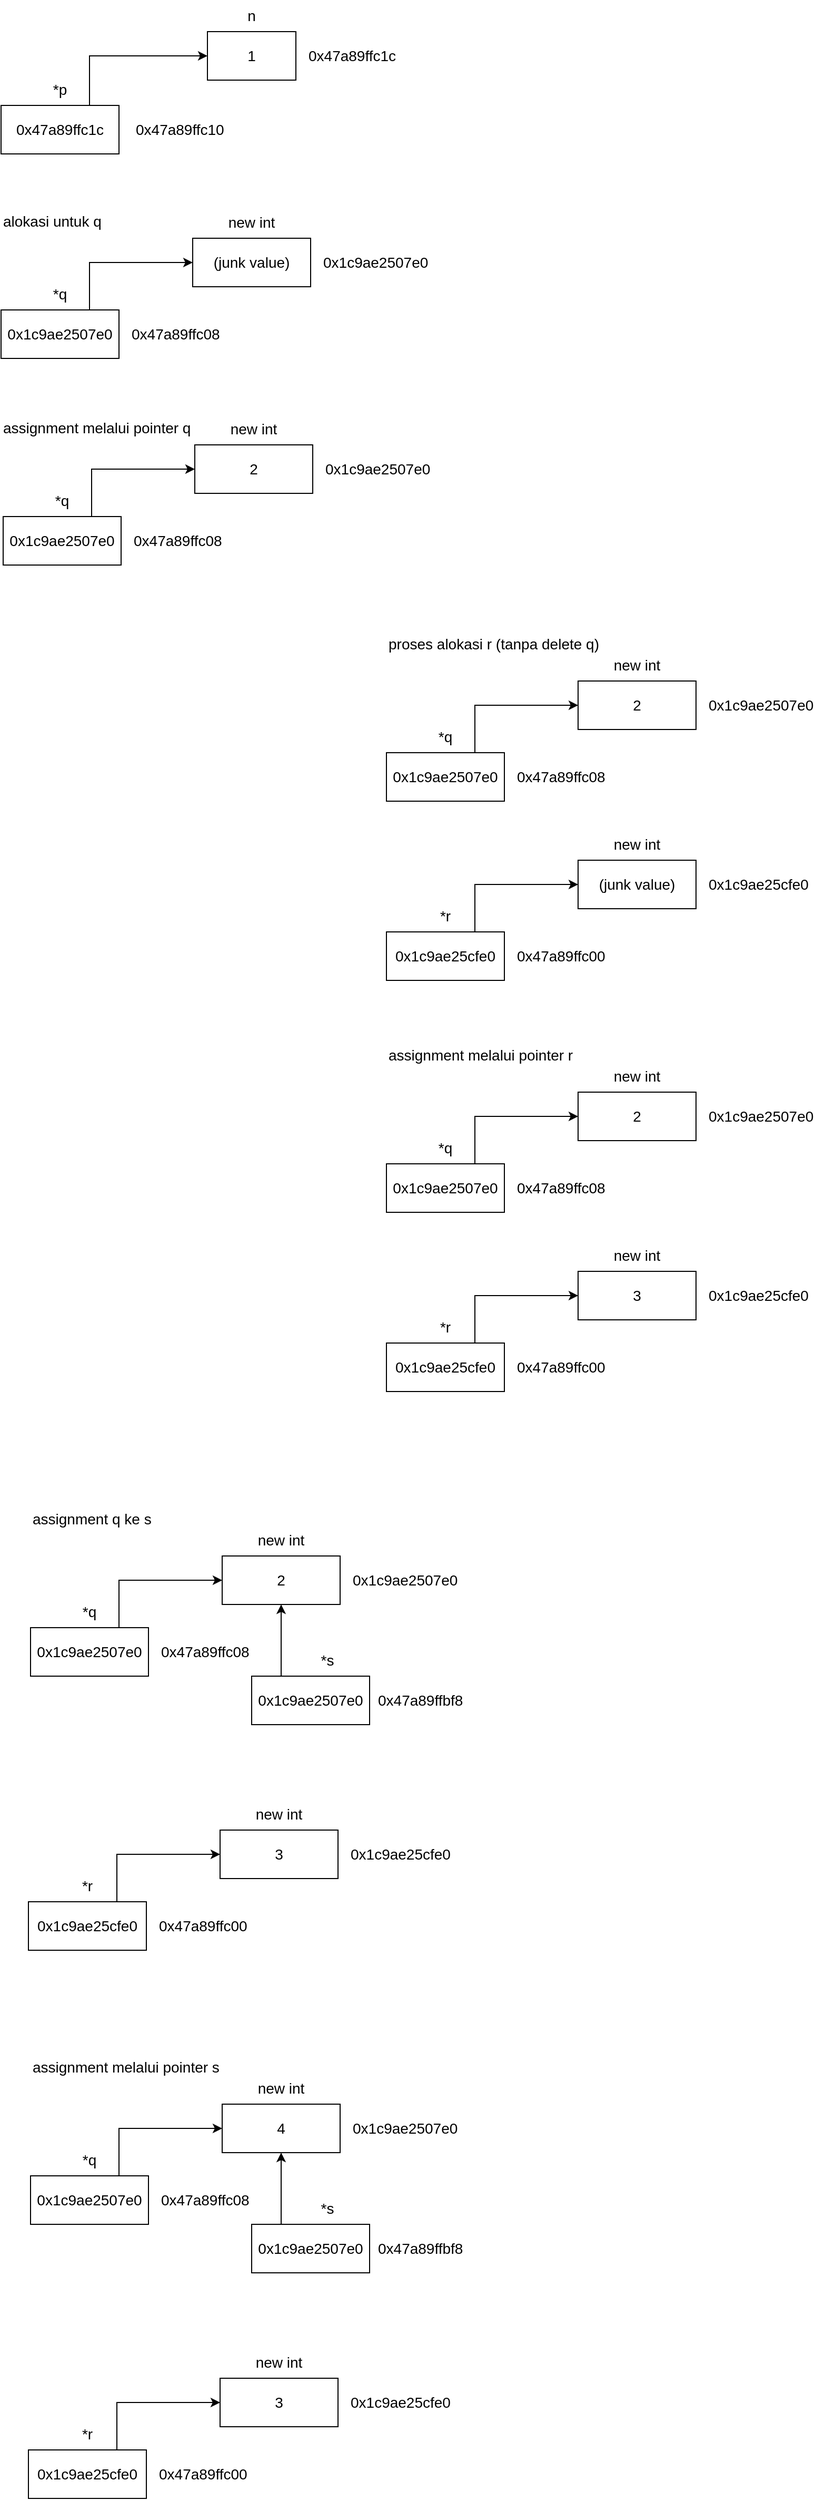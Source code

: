 <mxfile version="24.8.4">
  <diagram name="Page-1" id="pPgLAivcWgVFTInAGKsS">
    <mxGraphModel dx="1518" dy="642" grid="1" gridSize="10" guides="1" tooltips="1" connect="1" arrows="1" fold="1" page="1" pageScale="1" pageWidth="850" pageHeight="1100" math="0" shadow="0">
      <root>
        <mxCell id="0" />
        <mxCell id="1" parent="0" />
        <mxCell id="WkjdpK5C_LHkue519j8W-1" value="" style="rounded=0;whiteSpace=wrap;html=1;fontSize=14;" vertex="1" parent="1">
          <mxGeometry x="210" y="44" width="84" height="46" as="geometry" />
        </mxCell>
        <mxCell id="WkjdpK5C_LHkue519j8W-2" value="&lt;span style=&quot;font-size: 14px;&quot;&gt;n&lt;/span&gt;" style="text;html=1;align=center;verticalAlign=middle;whiteSpace=wrap;rounded=0;" vertex="1" parent="1">
          <mxGeometry x="222" y="14" width="60" height="30" as="geometry" />
        </mxCell>
        <mxCell id="WkjdpK5C_LHkue519j8W-3" value="&lt;span style=&quot;font-size: 14px;&quot;&gt;1&lt;/span&gt;" style="text;html=1;align=center;verticalAlign=middle;whiteSpace=wrap;rounded=0;" vertex="1" parent="1">
          <mxGeometry x="222" y="52" width="60" height="30" as="geometry" />
        </mxCell>
        <mxCell id="WkjdpK5C_LHkue519j8W-4" value="&lt;span style=&quot;font-size: 14px;&quot;&gt;0x47a89ffc1c&lt;/span&gt;" style="text;html=1;align=left;verticalAlign=middle;whiteSpace=wrap;rounded=0;" vertex="1" parent="1">
          <mxGeometry x="304" y="52" width="88" height="30" as="geometry" />
        </mxCell>
        <mxCell id="WkjdpK5C_LHkue519j8W-5" style="edgeStyle=orthogonalEdgeStyle;rounded=0;orthogonalLoop=1;jettySize=auto;html=1;exitX=1;exitY=0;exitDx=0;exitDy=0;entryX=0;entryY=0.5;entryDx=0;entryDy=0;" edge="1" parent="1" source="WkjdpK5C_LHkue519j8W-6" target="WkjdpK5C_LHkue519j8W-1">
          <mxGeometry relative="1" as="geometry">
            <Array as="points">
              <mxPoint x="98" y="114" />
              <mxPoint x="98" y="67" />
            </Array>
          </mxGeometry>
        </mxCell>
        <mxCell id="WkjdpK5C_LHkue519j8W-6" value="" style="rounded=0;whiteSpace=wrap;html=1;fontSize=14;" vertex="1" parent="1">
          <mxGeometry x="14" y="114" width="112" height="46" as="geometry" />
        </mxCell>
        <mxCell id="WkjdpK5C_LHkue519j8W-7" value="&lt;span style=&quot;font-size: 14px;&quot;&gt;*p&lt;/span&gt;" style="text;html=1;align=center;verticalAlign=middle;whiteSpace=wrap;rounded=0;" vertex="1" parent="1">
          <mxGeometry x="40" y="84" width="60" height="30" as="geometry" />
        </mxCell>
        <mxCell id="WkjdpK5C_LHkue519j8W-8" value="&lt;div style=&quot;text-align: left;&quot;&gt;&lt;span style=&quot;font-size: 14px;&quot;&gt;0x47a89ffc1c&lt;/span&gt;&lt;/div&gt;" style="text;html=1;align=center;verticalAlign=middle;whiteSpace=wrap;rounded=0;" vertex="1" parent="1">
          <mxGeometry x="20" y="122" width="100" height="30" as="geometry" />
        </mxCell>
        <mxCell id="WkjdpK5C_LHkue519j8W-9" value="&lt;span style=&quot;font-size: 14px;&quot;&gt;0x47a89ffc10&lt;/span&gt;" style="text;html=1;align=left;verticalAlign=middle;whiteSpace=wrap;rounded=0;" vertex="1" parent="1">
          <mxGeometry x="140" y="122" width="98" height="30" as="geometry" />
        </mxCell>
        <mxCell id="WkjdpK5C_LHkue519j8W-10" value="&lt;span style=&quot;font-size: 14px;&quot;&gt;alokasi untuk q&lt;/span&gt;" style="text;html=1;align=left;verticalAlign=middle;resizable=0;points=[];autosize=1;strokeColor=none;fillColor=none;" vertex="1" parent="1">
          <mxGeometry x="14" y="210" width="126" height="28" as="geometry" />
        </mxCell>
        <mxCell id="WkjdpK5C_LHkue519j8W-11" value="" style="rounded=0;whiteSpace=wrap;html=1;fontSize=14;" vertex="1" parent="1">
          <mxGeometry x="196" y="240" width="112" height="46" as="geometry" />
        </mxCell>
        <mxCell id="WkjdpK5C_LHkue519j8W-12" value="&lt;div style=&quot;text-align: left;&quot;&gt;&lt;span style=&quot;background-color: initial; font-size: 14px;&quot;&gt;(junk value)&lt;/span&gt;&lt;/div&gt;" style="text;html=1;align=center;verticalAlign=middle;whiteSpace=wrap;rounded=0;" vertex="1" parent="1">
          <mxGeometry x="202" y="248" width="100" height="30" as="geometry" />
        </mxCell>
        <mxCell id="WkjdpK5C_LHkue519j8W-13" value="&lt;span style=&quot;font-size: 14px;&quot;&gt;new int&lt;/span&gt;" style="text;html=1;align=center;verticalAlign=middle;whiteSpace=wrap;rounded=0;" vertex="1" parent="1">
          <mxGeometry x="222" y="210" width="60" height="30" as="geometry" />
        </mxCell>
        <mxCell id="WkjdpK5C_LHkue519j8W-14" value="&lt;span style=&quot;font-size: 14px;&quot;&gt;0x1c9ae2507e0&lt;/span&gt;" style="text;html=1;align=left;verticalAlign=middle;whiteSpace=wrap;rounded=0;" vertex="1" parent="1">
          <mxGeometry x="318" y="248" width="88" height="30" as="geometry" />
        </mxCell>
        <mxCell id="WkjdpK5C_LHkue519j8W-15" style="edgeStyle=orthogonalEdgeStyle;rounded=0;orthogonalLoop=1;jettySize=auto;html=1;exitX=1;exitY=0;exitDx=0;exitDy=0;entryX=0;entryY=0.5;entryDx=0;entryDy=0;" edge="1" parent="1" source="WkjdpK5C_LHkue519j8W-16" target="WkjdpK5C_LHkue519j8W-11">
          <mxGeometry relative="1" as="geometry">
            <Array as="points">
              <mxPoint x="98" y="308" />
              <mxPoint x="98" y="263" />
            </Array>
          </mxGeometry>
        </mxCell>
        <mxCell id="WkjdpK5C_LHkue519j8W-16" value="" style="rounded=0;whiteSpace=wrap;html=1;fontSize=14;" vertex="1" parent="1">
          <mxGeometry x="14" y="308" width="112" height="46" as="geometry" />
        </mxCell>
        <mxCell id="WkjdpK5C_LHkue519j8W-17" value="&lt;div style=&quot;text-align: left;&quot;&gt;&lt;span style=&quot;font-size: 14px;&quot;&gt;0x1c9ae2507e0&lt;/span&gt;&lt;/div&gt;" style="text;html=1;align=center;verticalAlign=middle;whiteSpace=wrap;rounded=0;" vertex="1" parent="1">
          <mxGeometry x="20" y="316" width="100" height="30" as="geometry" />
        </mxCell>
        <mxCell id="WkjdpK5C_LHkue519j8W-18" value="&lt;span style=&quot;font-size: 14px;&quot;&gt;*q&lt;/span&gt;" style="text;html=1;align=center;verticalAlign=middle;whiteSpace=wrap;rounded=0;" vertex="1" parent="1">
          <mxGeometry x="40" y="278" width="60" height="30" as="geometry" />
        </mxCell>
        <mxCell id="WkjdpK5C_LHkue519j8W-19" value="&lt;span style=&quot;font-size: 14px;&quot;&gt;0x47a89ffc08&lt;/span&gt;" style="text;html=1;align=left;verticalAlign=middle;whiteSpace=wrap;rounded=0;" vertex="1" parent="1">
          <mxGeometry x="136" y="316" width="88" height="30" as="geometry" />
        </mxCell>
        <mxCell id="WkjdpK5C_LHkue519j8W-20" value="&lt;span style=&quot;font-size: 14px;&quot;&gt;assignment melalui pointer q&lt;/span&gt;" style="text;html=1;align=left;verticalAlign=middle;resizable=0;points=[];autosize=1;strokeColor=none;fillColor=none;" vertex="1" parent="1">
          <mxGeometry x="14" y="406" width="210" height="28" as="geometry" />
        </mxCell>
        <mxCell id="WkjdpK5C_LHkue519j8W-21" value="" style="rounded=0;whiteSpace=wrap;html=1;fontSize=14;" vertex="1" parent="1">
          <mxGeometry x="198" y="436" width="112" height="46" as="geometry" />
        </mxCell>
        <mxCell id="WkjdpK5C_LHkue519j8W-22" value="&lt;div style=&quot;text-align: left;&quot;&gt;&lt;span style=&quot;background-color: initial; font-size: 14px;&quot;&gt;2&lt;/span&gt;&lt;/div&gt;" style="text;html=1;align=center;verticalAlign=middle;whiteSpace=wrap;rounded=0;" vertex="1" parent="1">
          <mxGeometry x="204" y="444" width="100" height="30" as="geometry" />
        </mxCell>
        <mxCell id="WkjdpK5C_LHkue519j8W-23" value="&lt;span style=&quot;font-size: 14px;&quot;&gt;new int&lt;/span&gt;" style="text;html=1;align=center;verticalAlign=middle;whiteSpace=wrap;rounded=0;" vertex="1" parent="1">
          <mxGeometry x="224" y="406" width="60" height="30" as="geometry" />
        </mxCell>
        <mxCell id="WkjdpK5C_LHkue519j8W-24" value="&lt;span style=&quot;font-size: 14px;&quot;&gt;0x1c9ae2507e0&lt;/span&gt;" style="text;html=1;align=left;verticalAlign=middle;whiteSpace=wrap;rounded=0;" vertex="1" parent="1">
          <mxGeometry x="320" y="444" width="88" height="30" as="geometry" />
        </mxCell>
        <mxCell id="WkjdpK5C_LHkue519j8W-25" style="edgeStyle=orthogonalEdgeStyle;rounded=0;orthogonalLoop=1;jettySize=auto;html=1;exitX=1;exitY=0;exitDx=0;exitDy=0;entryX=0;entryY=0.5;entryDx=0;entryDy=0;" edge="1" parent="1" source="WkjdpK5C_LHkue519j8W-26" target="WkjdpK5C_LHkue519j8W-21">
          <mxGeometry relative="1" as="geometry">
            <Array as="points">
              <mxPoint x="100" y="504" />
              <mxPoint x="100" y="459" />
            </Array>
          </mxGeometry>
        </mxCell>
        <mxCell id="WkjdpK5C_LHkue519j8W-26" value="" style="rounded=0;whiteSpace=wrap;html=1;fontSize=14;" vertex="1" parent="1">
          <mxGeometry x="16" y="504" width="112" height="46" as="geometry" />
        </mxCell>
        <mxCell id="WkjdpK5C_LHkue519j8W-27" value="&lt;div style=&quot;text-align: left;&quot;&gt;&lt;span style=&quot;font-size: 14px;&quot;&gt;0x1c9ae2507e0&lt;/span&gt;&lt;/div&gt;" style="text;html=1;align=center;verticalAlign=middle;whiteSpace=wrap;rounded=0;" vertex="1" parent="1">
          <mxGeometry x="22" y="512" width="100" height="30" as="geometry" />
        </mxCell>
        <mxCell id="WkjdpK5C_LHkue519j8W-28" value="&lt;span style=&quot;font-size: 14px;&quot;&gt;*q&lt;/span&gt;" style="text;html=1;align=center;verticalAlign=middle;whiteSpace=wrap;rounded=0;" vertex="1" parent="1">
          <mxGeometry x="42" y="474" width="60" height="30" as="geometry" />
        </mxCell>
        <mxCell id="WkjdpK5C_LHkue519j8W-29" value="&lt;span style=&quot;font-size: 14px;&quot;&gt;0x47a89ffc08&lt;/span&gt;" style="text;html=1;align=left;verticalAlign=middle;whiteSpace=wrap;rounded=0;" vertex="1" parent="1">
          <mxGeometry x="138" y="512" width="88" height="30" as="geometry" />
        </mxCell>
        <mxCell id="WkjdpK5C_LHkue519j8W-30" value="&lt;span style=&quot;font-size: 14px;&quot;&gt;proses alokasi r (tanpa delete q)&lt;/span&gt;" style="text;html=1;align=left;verticalAlign=middle;resizable=0;points=[];autosize=1;strokeColor=none;fillColor=none;" vertex="1" parent="1">
          <mxGeometry x="380" y="610" width="220" height="30" as="geometry" />
        </mxCell>
        <mxCell id="WkjdpK5C_LHkue519j8W-31" value="" style="rounded=0;whiteSpace=wrap;html=1;fontSize=14;" vertex="1" parent="1">
          <mxGeometry x="562" y="660" width="112" height="46" as="geometry" />
        </mxCell>
        <mxCell id="WkjdpK5C_LHkue519j8W-32" value="&lt;div style=&quot;text-align: left;&quot;&gt;&lt;span style=&quot;font-size: 14px;&quot;&gt;2&lt;/span&gt;&lt;/div&gt;" style="text;html=1;align=center;verticalAlign=middle;whiteSpace=wrap;rounded=0;" vertex="1" parent="1">
          <mxGeometry x="568" y="668" width="100" height="30" as="geometry" />
        </mxCell>
        <mxCell id="WkjdpK5C_LHkue519j8W-33" value="&lt;span style=&quot;font-size: 14px;&quot;&gt;new int&lt;/span&gt;" style="text;html=1;align=center;verticalAlign=middle;whiteSpace=wrap;rounded=0;" vertex="1" parent="1">
          <mxGeometry x="588" y="630" width="60" height="30" as="geometry" />
        </mxCell>
        <mxCell id="WkjdpK5C_LHkue519j8W-34" value="&lt;span style=&quot;font-size: 14px;&quot;&gt;0x1c9ae2507e0&lt;/span&gt;" style="text;html=1;align=left;verticalAlign=middle;whiteSpace=wrap;rounded=0;" vertex="1" parent="1">
          <mxGeometry x="684" y="668" width="88" height="30" as="geometry" />
        </mxCell>
        <mxCell id="WkjdpK5C_LHkue519j8W-35" style="edgeStyle=orthogonalEdgeStyle;rounded=0;orthogonalLoop=1;jettySize=auto;html=1;exitX=1;exitY=0;exitDx=0;exitDy=0;entryX=0;entryY=0.5;entryDx=0;entryDy=0;" edge="1" parent="1" source="WkjdpK5C_LHkue519j8W-36" target="WkjdpK5C_LHkue519j8W-31">
          <mxGeometry relative="1" as="geometry">
            <Array as="points">
              <mxPoint x="464" y="728" />
              <mxPoint x="464" y="683" />
            </Array>
          </mxGeometry>
        </mxCell>
        <mxCell id="WkjdpK5C_LHkue519j8W-36" value="" style="rounded=0;whiteSpace=wrap;html=1;fontSize=14;" vertex="1" parent="1">
          <mxGeometry x="380" y="728" width="112" height="46" as="geometry" />
        </mxCell>
        <mxCell id="WkjdpK5C_LHkue519j8W-37" value="&lt;div style=&quot;text-align: left;&quot;&gt;&lt;span style=&quot;font-size: 14px;&quot;&gt;0x1c9ae2507e0&lt;/span&gt;&lt;/div&gt;" style="text;html=1;align=center;verticalAlign=middle;whiteSpace=wrap;rounded=0;" vertex="1" parent="1">
          <mxGeometry x="386" y="736" width="100" height="30" as="geometry" />
        </mxCell>
        <mxCell id="WkjdpK5C_LHkue519j8W-38" value="&lt;span style=&quot;font-size: 14px;&quot;&gt;*q&lt;/span&gt;" style="text;html=1;align=center;verticalAlign=middle;whiteSpace=wrap;rounded=0;" vertex="1" parent="1">
          <mxGeometry x="406" y="698" width="60" height="30" as="geometry" />
        </mxCell>
        <mxCell id="WkjdpK5C_LHkue519j8W-39" value="&lt;span style=&quot;font-size: 14px;&quot;&gt;0x47a89ffc08&lt;/span&gt;" style="text;html=1;align=left;verticalAlign=middle;whiteSpace=wrap;rounded=0;" vertex="1" parent="1">
          <mxGeometry x="502" y="736" width="88" height="30" as="geometry" />
        </mxCell>
        <mxCell id="WkjdpK5C_LHkue519j8W-42" value="" style="rounded=0;whiteSpace=wrap;html=1;fontSize=14;" vertex="1" parent="1">
          <mxGeometry x="562" y="830" width="112" height="46" as="geometry" />
        </mxCell>
        <mxCell id="WkjdpK5C_LHkue519j8W-43" value="&lt;div style=&quot;text-align: left;&quot;&gt;&lt;span style=&quot;font-size: 14px;&quot;&gt;(junk value)&lt;/span&gt;&lt;/div&gt;" style="text;html=1;align=center;verticalAlign=middle;whiteSpace=wrap;rounded=0;" vertex="1" parent="1">
          <mxGeometry x="568" y="838" width="100" height="30" as="geometry" />
        </mxCell>
        <mxCell id="WkjdpK5C_LHkue519j8W-44" value="&lt;span style=&quot;font-size: 14px;&quot;&gt;new int&lt;/span&gt;" style="text;html=1;align=center;verticalAlign=middle;whiteSpace=wrap;rounded=0;" vertex="1" parent="1">
          <mxGeometry x="588" y="800" width="60" height="30" as="geometry" />
        </mxCell>
        <mxCell id="WkjdpK5C_LHkue519j8W-45" value="&lt;span style=&quot;font-size: 14px;&quot;&gt;0x1c9ae25cfe0&lt;/span&gt;" style="text;html=1;align=left;verticalAlign=middle;whiteSpace=wrap;rounded=0;" vertex="1" parent="1">
          <mxGeometry x="684" y="838" width="88" height="30" as="geometry" />
        </mxCell>
        <mxCell id="WkjdpK5C_LHkue519j8W-46" style="edgeStyle=orthogonalEdgeStyle;rounded=0;orthogonalLoop=1;jettySize=auto;html=1;exitX=1;exitY=0;exitDx=0;exitDy=0;entryX=0;entryY=0.5;entryDx=0;entryDy=0;" edge="1" parent="1" source="WkjdpK5C_LHkue519j8W-47" target="WkjdpK5C_LHkue519j8W-42">
          <mxGeometry relative="1" as="geometry">
            <Array as="points">
              <mxPoint x="464" y="898" />
              <mxPoint x="464" y="853" />
            </Array>
          </mxGeometry>
        </mxCell>
        <mxCell id="WkjdpK5C_LHkue519j8W-47" value="" style="rounded=0;whiteSpace=wrap;html=1;fontSize=14;" vertex="1" parent="1">
          <mxGeometry x="380" y="898" width="112" height="46" as="geometry" />
        </mxCell>
        <mxCell id="WkjdpK5C_LHkue519j8W-48" value="&lt;div style=&quot;text-align: left;&quot;&gt;&lt;span style=&quot;font-size: 14px;&quot;&gt;0x1c9ae25cfe0&lt;/span&gt;&lt;/div&gt;" style="text;html=1;align=center;verticalAlign=middle;whiteSpace=wrap;rounded=0;" vertex="1" parent="1">
          <mxGeometry x="386" y="906" width="100" height="30" as="geometry" />
        </mxCell>
        <mxCell id="WkjdpK5C_LHkue519j8W-49" value="&lt;span style=&quot;font-size: 14px;&quot;&gt;*r&lt;/span&gt;" style="text;html=1;align=center;verticalAlign=middle;whiteSpace=wrap;rounded=0;" vertex="1" parent="1">
          <mxGeometry x="406" y="868" width="60" height="30" as="geometry" />
        </mxCell>
        <mxCell id="WkjdpK5C_LHkue519j8W-50" value="&lt;span style=&quot;font-size: 14px;&quot;&gt;0x47a89ffc00&lt;/span&gt;" style="text;html=1;align=left;verticalAlign=middle;whiteSpace=wrap;rounded=0;" vertex="1" parent="1">
          <mxGeometry x="502" y="906" width="88" height="30" as="geometry" />
        </mxCell>
        <mxCell id="WkjdpK5C_LHkue519j8W-70" value="&lt;span style=&quot;font-size: 14px;&quot;&gt;assignment melalui pointer r&lt;/span&gt;" style="text;html=1;align=left;verticalAlign=middle;resizable=0;points=[];autosize=1;strokeColor=none;fillColor=none;" vertex="1" parent="1">
          <mxGeometry x="380" y="1000" width="200" height="30" as="geometry" />
        </mxCell>
        <mxCell id="WkjdpK5C_LHkue519j8W-71" value="" style="rounded=0;whiteSpace=wrap;html=1;fontSize=14;" vertex="1" parent="1">
          <mxGeometry x="562" y="1050" width="112" height="46" as="geometry" />
        </mxCell>
        <mxCell id="WkjdpK5C_LHkue519j8W-72" value="&lt;div style=&quot;text-align: left;&quot;&gt;&lt;span style=&quot;font-size: 14px;&quot;&gt;2&lt;/span&gt;&lt;/div&gt;" style="text;html=1;align=center;verticalAlign=middle;whiteSpace=wrap;rounded=0;" vertex="1" parent="1">
          <mxGeometry x="568" y="1058" width="100" height="30" as="geometry" />
        </mxCell>
        <mxCell id="WkjdpK5C_LHkue519j8W-73" value="&lt;span style=&quot;font-size: 14px;&quot;&gt;new int&lt;/span&gt;" style="text;html=1;align=center;verticalAlign=middle;whiteSpace=wrap;rounded=0;" vertex="1" parent="1">
          <mxGeometry x="588" y="1020" width="60" height="30" as="geometry" />
        </mxCell>
        <mxCell id="WkjdpK5C_LHkue519j8W-74" value="&lt;span style=&quot;font-size: 14px;&quot;&gt;0x1c9ae2507e0&lt;/span&gt;" style="text;html=1;align=left;verticalAlign=middle;whiteSpace=wrap;rounded=0;" vertex="1" parent="1">
          <mxGeometry x="684" y="1058" width="88" height="30" as="geometry" />
        </mxCell>
        <mxCell id="WkjdpK5C_LHkue519j8W-75" style="edgeStyle=orthogonalEdgeStyle;rounded=0;orthogonalLoop=1;jettySize=auto;html=1;exitX=1;exitY=0;exitDx=0;exitDy=0;entryX=0;entryY=0.5;entryDx=0;entryDy=0;" edge="1" parent="1" source="WkjdpK5C_LHkue519j8W-76" target="WkjdpK5C_LHkue519j8W-71">
          <mxGeometry relative="1" as="geometry">
            <Array as="points">
              <mxPoint x="464" y="1118" />
              <mxPoint x="464" y="1073" />
            </Array>
          </mxGeometry>
        </mxCell>
        <mxCell id="WkjdpK5C_LHkue519j8W-76" value="" style="rounded=0;whiteSpace=wrap;html=1;fontSize=14;" vertex="1" parent="1">
          <mxGeometry x="380" y="1118" width="112" height="46" as="geometry" />
        </mxCell>
        <mxCell id="WkjdpK5C_LHkue519j8W-77" value="&lt;div style=&quot;text-align: left;&quot;&gt;&lt;span style=&quot;font-size: 14px;&quot;&gt;0x1c9ae2507e0&lt;/span&gt;&lt;/div&gt;" style="text;html=1;align=center;verticalAlign=middle;whiteSpace=wrap;rounded=0;" vertex="1" parent="1">
          <mxGeometry x="386" y="1126" width="100" height="30" as="geometry" />
        </mxCell>
        <mxCell id="WkjdpK5C_LHkue519j8W-78" value="&lt;span style=&quot;font-size: 14px;&quot;&gt;*q&lt;/span&gt;" style="text;html=1;align=center;verticalAlign=middle;whiteSpace=wrap;rounded=0;" vertex="1" parent="1">
          <mxGeometry x="406" y="1088" width="60" height="30" as="geometry" />
        </mxCell>
        <mxCell id="WkjdpK5C_LHkue519j8W-79" value="&lt;span style=&quot;font-size: 14px;&quot;&gt;0x47a89ffc08&lt;/span&gt;" style="text;html=1;align=left;verticalAlign=middle;whiteSpace=wrap;rounded=0;" vertex="1" parent="1">
          <mxGeometry x="502" y="1126" width="88" height="30" as="geometry" />
        </mxCell>
        <mxCell id="WkjdpK5C_LHkue519j8W-80" value="" style="rounded=0;whiteSpace=wrap;html=1;fontSize=14;" vertex="1" parent="1">
          <mxGeometry x="562" y="1220" width="112" height="46" as="geometry" />
        </mxCell>
        <mxCell id="WkjdpK5C_LHkue519j8W-81" value="&lt;div style=&quot;text-align: left;&quot;&gt;&lt;span style=&quot;font-size: 14px;&quot;&gt;3&lt;/span&gt;&lt;/div&gt;" style="text;html=1;align=center;verticalAlign=middle;whiteSpace=wrap;rounded=0;" vertex="1" parent="1">
          <mxGeometry x="568" y="1228" width="100" height="30" as="geometry" />
        </mxCell>
        <mxCell id="WkjdpK5C_LHkue519j8W-82" value="&lt;span style=&quot;font-size: 14px;&quot;&gt;new int&lt;/span&gt;" style="text;html=1;align=center;verticalAlign=middle;whiteSpace=wrap;rounded=0;" vertex="1" parent="1">
          <mxGeometry x="588" y="1190" width="60" height="30" as="geometry" />
        </mxCell>
        <mxCell id="WkjdpK5C_LHkue519j8W-83" value="&lt;span style=&quot;font-size: 14px;&quot;&gt;0x1c9ae25cfe0&lt;/span&gt;" style="text;html=1;align=left;verticalAlign=middle;whiteSpace=wrap;rounded=0;" vertex="1" parent="1">
          <mxGeometry x="684" y="1228" width="88" height="30" as="geometry" />
        </mxCell>
        <mxCell id="WkjdpK5C_LHkue519j8W-84" style="edgeStyle=orthogonalEdgeStyle;rounded=0;orthogonalLoop=1;jettySize=auto;html=1;exitX=1;exitY=0;exitDx=0;exitDy=0;entryX=0;entryY=0.5;entryDx=0;entryDy=0;" edge="1" parent="1" source="WkjdpK5C_LHkue519j8W-85" target="WkjdpK5C_LHkue519j8W-80">
          <mxGeometry relative="1" as="geometry">
            <Array as="points">
              <mxPoint x="464" y="1288" />
              <mxPoint x="464" y="1243" />
            </Array>
          </mxGeometry>
        </mxCell>
        <mxCell id="WkjdpK5C_LHkue519j8W-85" value="" style="rounded=0;whiteSpace=wrap;html=1;fontSize=14;" vertex="1" parent="1">
          <mxGeometry x="380" y="1288" width="112" height="46" as="geometry" />
        </mxCell>
        <mxCell id="WkjdpK5C_LHkue519j8W-86" value="&lt;div style=&quot;text-align: left;&quot;&gt;&lt;span style=&quot;font-size: 14px;&quot;&gt;0x1c9ae25cfe0&lt;/span&gt;&lt;/div&gt;" style="text;html=1;align=center;verticalAlign=middle;whiteSpace=wrap;rounded=0;" vertex="1" parent="1">
          <mxGeometry x="386" y="1296" width="100" height="30" as="geometry" />
        </mxCell>
        <mxCell id="WkjdpK5C_LHkue519j8W-87" value="&lt;span style=&quot;font-size: 14px;&quot;&gt;*r&lt;/span&gt;" style="text;html=1;align=center;verticalAlign=middle;whiteSpace=wrap;rounded=0;" vertex="1" parent="1">
          <mxGeometry x="406" y="1258" width="60" height="30" as="geometry" />
        </mxCell>
        <mxCell id="WkjdpK5C_LHkue519j8W-88" value="&lt;span style=&quot;font-size: 14px;&quot;&gt;0x47a89ffc00&lt;/span&gt;" style="text;html=1;align=left;verticalAlign=middle;whiteSpace=wrap;rounded=0;" vertex="1" parent="1">
          <mxGeometry x="502" y="1296" width="88" height="30" as="geometry" />
        </mxCell>
        <mxCell id="WkjdpK5C_LHkue519j8W-127" value="&lt;span style=&quot;font-size: 14px;&quot;&gt;assignment q ke s&lt;/span&gt;" style="text;html=1;align=left;verticalAlign=middle;resizable=0;points=[];autosize=1;strokeColor=none;fillColor=none;" vertex="1" parent="1">
          <mxGeometry x="42" y="1440" width="140" height="30" as="geometry" />
        </mxCell>
        <mxCell id="WkjdpK5C_LHkue519j8W-128" value="" style="rounded=0;whiteSpace=wrap;html=1;fontSize=14;" vertex="1" parent="1">
          <mxGeometry x="224" y="1490" width="112" height="46" as="geometry" />
        </mxCell>
        <mxCell id="WkjdpK5C_LHkue519j8W-129" value="&lt;div style=&quot;text-align: left;&quot;&gt;&lt;span style=&quot;font-size: 14px;&quot;&gt;2&lt;/span&gt;&lt;/div&gt;" style="text;html=1;align=center;verticalAlign=middle;whiteSpace=wrap;rounded=0;" vertex="1" parent="1">
          <mxGeometry x="230" y="1498" width="100" height="30" as="geometry" />
        </mxCell>
        <mxCell id="WkjdpK5C_LHkue519j8W-130" value="&lt;span style=&quot;font-size: 14px;&quot;&gt;new int&lt;/span&gt;" style="text;html=1;align=center;verticalAlign=middle;whiteSpace=wrap;rounded=0;" vertex="1" parent="1">
          <mxGeometry x="250" y="1460" width="60" height="30" as="geometry" />
        </mxCell>
        <mxCell id="WkjdpK5C_LHkue519j8W-131" value="&lt;span style=&quot;font-size: 14px;&quot;&gt;0x1c9ae2507e0&lt;/span&gt;" style="text;html=1;align=left;verticalAlign=middle;whiteSpace=wrap;rounded=0;" vertex="1" parent="1">
          <mxGeometry x="346" y="1498" width="88" height="30" as="geometry" />
        </mxCell>
        <mxCell id="WkjdpK5C_LHkue519j8W-132" style="edgeStyle=orthogonalEdgeStyle;rounded=0;orthogonalLoop=1;jettySize=auto;html=1;exitX=1;exitY=0;exitDx=0;exitDy=0;entryX=0;entryY=0.5;entryDx=0;entryDy=0;" edge="1" parent="1" source="WkjdpK5C_LHkue519j8W-133" target="WkjdpK5C_LHkue519j8W-128">
          <mxGeometry relative="1" as="geometry">
            <Array as="points">
              <mxPoint x="126" y="1558" />
              <mxPoint x="126" y="1513" />
            </Array>
          </mxGeometry>
        </mxCell>
        <mxCell id="WkjdpK5C_LHkue519j8W-133" value="" style="rounded=0;whiteSpace=wrap;html=1;fontSize=14;" vertex="1" parent="1">
          <mxGeometry x="42" y="1558" width="112" height="46" as="geometry" />
        </mxCell>
        <mxCell id="WkjdpK5C_LHkue519j8W-134" value="&lt;div style=&quot;text-align: left;&quot;&gt;&lt;span style=&quot;font-size: 14px;&quot;&gt;0x1c9ae2507e0&lt;/span&gt;&lt;/div&gt;" style="text;html=1;align=center;verticalAlign=middle;whiteSpace=wrap;rounded=0;" vertex="1" parent="1">
          <mxGeometry x="48" y="1566" width="100" height="30" as="geometry" />
        </mxCell>
        <mxCell id="WkjdpK5C_LHkue519j8W-135" value="&lt;span style=&quot;font-size: 14px;&quot;&gt;*q&lt;/span&gt;" style="text;html=1;align=center;verticalAlign=middle;whiteSpace=wrap;rounded=0;" vertex="1" parent="1">
          <mxGeometry x="68" y="1528" width="60" height="30" as="geometry" />
        </mxCell>
        <mxCell id="WkjdpK5C_LHkue519j8W-136" value="&lt;span style=&quot;font-size: 14px;&quot;&gt;0x47a89ffc08&lt;/span&gt;" style="text;html=1;align=left;verticalAlign=middle;whiteSpace=wrap;rounded=0;" vertex="1" parent="1">
          <mxGeometry x="164" y="1566" width="88" height="30" as="geometry" />
        </mxCell>
        <mxCell id="WkjdpK5C_LHkue519j8W-137" value="" style="rounded=0;whiteSpace=wrap;html=1;fontSize=14;" vertex="1" parent="1">
          <mxGeometry x="222" y="1750" width="112" height="46" as="geometry" />
        </mxCell>
        <mxCell id="WkjdpK5C_LHkue519j8W-138" value="&lt;div style=&quot;text-align: left;&quot;&gt;&lt;span style=&quot;font-size: 14px;&quot;&gt;3&lt;/span&gt;&lt;/div&gt;" style="text;html=1;align=center;verticalAlign=middle;whiteSpace=wrap;rounded=0;" vertex="1" parent="1">
          <mxGeometry x="228" y="1758" width="100" height="30" as="geometry" />
        </mxCell>
        <mxCell id="WkjdpK5C_LHkue519j8W-139" value="&lt;span style=&quot;font-size: 14px;&quot;&gt;new int&lt;/span&gt;" style="text;html=1;align=center;verticalAlign=middle;whiteSpace=wrap;rounded=0;" vertex="1" parent="1">
          <mxGeometry x="248" y="1720" width="60" height="30" as="geometry" />
        </mxCell>
        <mxCell id="WkjdpK5C_LHkue519j8W-140" value="&lt;span style=&quot;font-size: 14px;&quot;&gt;0x1c9ae25cfe0&lt;/span&gt;" style="text;html=1;align=left;verticalAlign=middle;whiteSpace=wrap;rounded=0;" vertex="1" parent="1">
          <mxGeometry x="344" y="1758" width="88" height="30" as="geometry" />
        </mxCell>
        <mxCell id="WkjdpK5C_LHkue519j8W-141" style="edgeStyle=orthogonalEdgeStyle;rounded=0;orthogonalLoop=1;jettySize=auto;html=1;exitX=1;exitY=0;exitDx=0;exitDy=0;entryX=0;entryY=0.5;entryDx=0;entryDy=0;" edge="1" parent="1" source="WkjdpK5C_LHkue519j8W-142" target="WkjdpK5C_LHkue519j8W-137">
          <mxGeometry relative="1" as="geometry">
            <Array as="points">
              <mxPoint x="124" y="1818" />
              <mxPoint x="124" y="1773" />
            </Array>
          </mxGeometry>
        </mxCell>
        <mxCell id="WkjdpK5C_LHkue519j8W-142" value="" style="rounded=0;whiteSpace=wrap;html=1;fontSize=14;" vertex="1" parent="1">
          <mxGeometry x="40" y="1818" width="112" height="46" as="geometry" />
        </mxCell>
        <mxCell id="WkjdpK5C_LHkue519j8W-143" value="&lt;div style=&quot;text-align: left;&quot;&gt;&lt;span style=&quot;font-size: 14px;&quot;&gt;0x1c9ae25cfe0&lt;/span&gt;&lt;/div&gt;" style="text;html=1;align=center;verticalAlign=middle;whiteSpace=wrap;rounded=0;" vertex="1" parent="1">
          <mxGeometry x="46" y="1826" width="100" height="30" as="geometry" />
        </mxCell>
        <mxCell id="WkjdpK5C_LHkue519j8W-144" value="&lt;span style=&quot;font-size: 14px;&quot;&gt;*r&lt;/span&gt;" style="text;html=1;align=center;verticalAlign=middle;whiteSpace=wrap;rounded=0;" vertex="1" parent="1">
          <mxGeometry x="66" y="1788" width="60" height="30" as="geometry" />
        </mxCell>
        <mxCell id="WkjdpK5C_LHkue519j8W-145" value="&lt;span style=&quot;font-size: 14px;&quot;&gt;0x47a89ffc00&lt;/span&gt;" style="text;html=1;align=left;verticalAlign=middle;whiteSpace=wrap;rounded=0;" vertex="1" parent="1">
          <mxGeometry x="162" y="1826" width="88" height="30" as="geometry" />
        </mxCell>
        <mxCell id="WkjdpK5C_LHkue519j8W-151" style="edgeStyle=orthogonalEdgeStyle;rounded=0;orthogonalLoop=1;jettySize=auto;html=1;exitX=0.25;exitY=0;exitDx=0;exitDy=0;entryX=0.5;entryY=1;entryDx=0;entryDy=0;" edge="1" parent="1" source="WkjdpK5C_LHkue519j8W-146" target="WkjdpK5C_LHkue519j8W-128">
          <mxGeometry relative="1" as="geometry" />
        </mxCell>
        <mxCell id="WkjdpK5C_LHkue519j8W-146" value="" style="rounded=0;whiteSpace=wrap;html=1;fontSize=14;" vertex="1" parent="1">
          <mxGeometry x="252" y="1604" width="112" height="46" as="geometry" />
        </mxCell>
        <mxCell id="WkjdpK5C_LHkue519j8W-147" value="&lt;div style=&quot;text-align: left;&quot;&gt;&lt;span style=&quot;font-size: 14px;&quot;&gt;0x1c9ae2507e0&lt;/span&gt;&lt;/div&gt;" style="text;html=1;align=center;verticalAlign=middle;whiteSpace=wrap;rounded=0;" vertex="1" parent="1">
          <mxGeometry x="258" y="1612" width="100" height="30" as="geometry" />
        </mxCell>
        <mxCell id="WkjdpK5C_LHkue519j8W-148" value="&lt;span style=&quot;font-size: 14px;&quot;&gt;*s&lt;/span&gt;" style="text;html=1;align=center;verticalAlign=middle;whiteSpace=wrap;rounded=0;" vertex="1" parent="1">
          <mxGeometry x="294" y="1574" width="60" height="30" as="geometry" />
        </mxCell>
        <mxCell id="WkjdpK5C_LHkue519j8W-149" value="&lt;span style=&quot;font-size: 14px;&quot;&gt;0x47a89ffbf8&lt;/span&gt;" style="text;html=1;align=left;verticalAlign=middle;whiteSpace=wrap;rounded=0;" vertex="1" parent="1">
          <mxGeometry x="370" y="1612" width="88" height="30" as="geometry" />
        </mxCell>
        <mxCell id="WkjdpK5C_LHkue519j8W-176" value="&lt;span style=&quot;font-size: 14px;&quot;&gt;assignment melalui pointer s&lt;/span&gt;" style="text;html=1;align=left;verticalAlign=middle;resizable=0;points=[];autosize=1;strokeColor=none;fillColor=none;" vertex="1" parent="1">
          <mxGeometry x="42" y="1960" width="200" height="30" as="geometry" />
        </mxCell>
        <mxCell id="WkjdpK5C_LHkue519j8W-177" value="" style="rounded=0;whiteSpace=wrap;html=1;fontSize=14;" vertex="1" parent="1">
          <mxGeometry x="224" y="2010" width="112" height="46" as="geometry" />
        </mxCell>
        <mxCell id="WkjdpK5C_LHkue519j8W-178" value="&lt;div style=&quot;text-align: left;&quot;&gt;&lt;span style=&quot;font-size: 14px;&quot;&gt;4&lt;/span&gt;&lt;/div&gt;" style="text;html=1;align=center;verticalAlign=middle;whiteSpace=wrap;rounded=0;" vertex="1" parent="1">
          <mxGeometry x="230" y="2018" width="100" height="30" as="geometry" />
        </mxCell>
        <mxCell id="WkjdpK5C_LHkue519j8W-179" value="&lt;span style=&quot;font-size: 14px;&quot;&gt;new int&lt;/span&gt;" style="text;html=1;align=center;verticalAlign=middle;whiteSpace=wrap;rounded=0;" vertex="1" parent="1">
          <mxGeometry x="250" y="1980" width="60" height="30" as="geometry" />
        </mxCell>
        <mxCell id="WkjdpK5C_LHkue519j8W-180" value="&lt;span style=&quot;font-size: 14px;&quot;&gt;0x1c9ae2507e0&lt;/span&gt;" style="text;html=1;align=left;verticalAlign=middle;whiteSpace=wrap;rounded=0;" vertex="1" parent="1">
          <mxGeometry x="346" y="2018" width="88" height="30" as="geometry" />
        </mxCell>
        <mxCell id="WkjdpK5C_LHkue519j8W-181" style="edgeStyle=orthogonalEdgeStyle;rounded=0;orthogonalLoop=1;jettySize=auto;html=1;exitX=1;exitY=0;exitDx=0;exitDy=0;entryX=0;entryY=0.5;entryDx=0;entryDy=0;" edge="1" parent="1" source="WkjdpK5C_LHkue519j8W-182" target="WkjdpK5C_LHkue519j8W-177">
          <mxGeometry relative="1" as="geometry">
            <Array as="points">
              <mxPoint x="126" y="2078" />
              <mxPoint x="126" y="2033" />
            </Array>
          </mxGeometry>
        </mxCell>
        <mxCell id="WkjdpK5C_LHkue519j8W-182" value="" style="rounded=0;whiteSpace=wrap;html=1;fontSize=14;" vertex="1" parent="1">
          <mxGeometry x="42" y="2078" width="112" height="46" as="geometry" />
        </mxCell>
        <mxCell id="WkjdpK5C_LHkue519j8W-183" value="&lt;div style=&quot;text-align: left;&quot;&gt;&lt;span style=&quot;font-size: 14px;&quot;&gt;0x1c9ae2507e0&lt;/span&gt;&lt;/div&gt;" style="text;html=1;align=center;verticalAlign=middle;whiteSpace=wrap;rounded=0;" vertex="1" parent="1">
          <mxGeometry x="48" y="2086" width="100" height="30" as="geometry" />
        </mxCell>
        <mxCell id="WkjdpK5C_LHkue519j8W-184" value="&lt;span style=&quot;font-size: 14px;&quot;&gt;*q&lt;/span&gt;" style="text;html=1;align=center;verticalAlign=middle;whiteSpace=wrap;rounded=0;" vertex="1" parent="1">
          <mxGeometry x="68" y="2048" width="60" height="30" as="geometry" />
        </mxCell>
        <mxCell id="WkjdpK5C_LHkue519j8W-185" value="&lt;span style=&quot;font-size: 14px;&quot;&gt;0x47a89ffc08&lt;/span&gt;" style="text;html=1;align=left;verticalAlign=middle;whiteSpace=wrap;rounded=0;" vertex="1" parent="1">
          <mxGeometry x="164" y="2086" width="88" height="30" as="geometry" />
        </mxCell>
        <mxCell id="WkjdpK5C_LHkue519j8W-186" value="" style="rounded=0;whiteSpace=wrap;html=1;fontSize=14;" vertex="1" parent="1">
          <mxGeometry x="222" y="2270" width="112" height="46" as="geometry" />
        </mxCell>
        <mxCell id="WkjdpK5C_LHkue519j8W-187" value="&lt;div style=&quot;text-align: left;&quot;&gt;&lt;span style=&quot;font-size: 14px;&quot;&gt;3&lt;/span&gt;&lt;/div&gt;" style="text;html=1;align=center;verticalAlign=middle;whiteSpace=wrap;rounded=0;" vertex="1" parent="1">
          <mxGeometry x="228" y="2278" width="100" height="30" as="geometry" />
        </mxCell>
        <mxCell id="WkjdpK5C_LHkue519j8W-188" value="&lt;span style=&quot;font-size: 14px;&quot;&gt;new int&lt;/span&gt;" style="text;html=1;align=center;verticalAlign=middle;whiteSpace=wrap;rounded=0;" vertex="1" parent="1">
          <mxGeometry x="248" y="2240" width="60" height="30" as="geometry" />
        </mxCell>
        <mxCell id="WkjdpK5C_LHkue519j8W-189" value="&lt;span style=&quot;font-size: 14px;&quot;&gt;0x1c9ae25cfe0&lt;/span&gt;" style="text;html=1;align=left;verticalAlign=middle;whiteSpace=wrap;rounded=0;" vertex="1" parent="1">
          <mxGeometry x="344" y="2278" width="88" height="30" as="geometry" />
        </mxCell>
        <mxCell id="WkjdpK5C_LHkue519j8W-190" style="edgeStyle=orthogonalEdgeStyle;rounded=0;orthogonalLoop=1;jettySize=auto;html=1;exitX=1;exitY=0;exitDx=0;exitDy=0;entryX=0;entryY=0.5;entryDx=0;entryDy=0;" edge="1" parent="1" source="WkjdpK5C_LHkue519j8W-191" target="WkjdpK5C_LHkue519j8W-186">
          <mxGeometry relative="1" as="geometry">
            <Array as="points">
              <mxPoint x="124" y="2338" />
              <mxPoint x="124" y="2293" />
            </Array>
          </mxGeometry>
        </mxCell>
        <mxCell id="WkjdpK5C_LHkue519j8W-191" value="" style="rounded=0;whiteSpace=wrap;html=1;fontSize=14;" vertex="1" parent="1">
          <mxGeometry x="40" y="2338" width="112" height="46" as="geometry" />
        </mxCell>
        <mxCell id="WkjdpK5C_LHkue519j8W-192" value="&lt;div style=&quot;text-align: left;&quot;&gt;&lt;span style=&quot;font-size: 14px;&quot;&gt;0x1c9ae25cfe0&lt;/span&gt;&lt;/div&gt;" style="text;html=1;align=center;verticalAlign=middle;whiteSpace=wrap;rounded=0;" vertex="1" parent="1">
          <mxGeometry x="46" y="2346" width="100" height="30" as="geometry" />
        </mxCell>
        <mxCell id="WkjdpK5C_LHkue519j8W-193" value="&lt;span style=&quot;font-size: 14px;&quot;&gt;*r&lt;/span&gt;" style="text;html=1;align=center;verticalAlign=middle;whiteSpace=wrap;rounded=0;" vertex="1" parent="1">
          <mxGeometry x="66" y="2308" width="60" height="30" as="geometry" />
        </mxCell>
        <mxCell id="WkjdpK5C_LHkue519j8W-194" value="&lt;span style=&quot;font-size: 14px;&quot;&gt;0x47a89ffc00&lt;/span&gt;" style="text;html=1;align=left;verticalAlign=middle;whiteSpace=wrap;rounded=0;" vertex="1" parent="1">
          <mxGeometry x="162" y="2346" width="88" height="30" as="geometry" />
        </mxCell>
        <mxCell id="WkjdpK5C_LHkue519j8W-195" style="edgeStyle=orthogonalEdgeStyle;rounded=0;orthogonalLoop=1;jettySize=auto;html=1;exitX=0.25;exitY=0;exitDx=0;exitDy=0;entryX=0.5;entryY=1;entryDx=0;entryDy=0;" edge="1" parent="1" source="WkjdpK5C_LHkue519j8W-196" target="WkjdpK5C_LHkue519j8W-177">
          <mxGeometry relative="1" as="geometry" />
        </mxCell>
        <mxCell id="WkjdpK5C_LHkue519j8W-196" value="" style="rounded=0;whiteSpace=wrap;html=1;fontSize=14;" vertex="1" parent="1">
          <mxGeometry x="252" y="2124" width="112" height="46" as="geometry" />
        </mxCell>
        <mxCell id="WkjdpK5C_LHkue519j8W-197" value="&lt;div style=&quot;text-align: left;&quot;&gt;&lt;span style=&quot;font-size: 14px;&quot;&gt;0x1c9ae2507e0&lt;/span&gt;&lt;/div&gt;" style="text;html=1;align=center;verticalAlign=middle;whiteSpace=wrap;rounded=0;" vertex="1" parent="1">
          <mxGeometry x="258" y="2132" width="100" height="30" as="geometry" />
        </mxCell>
        <mxCell id="WkjdpK5C_LHkue519j8W-198" value="&lt;span style=&quot;font-size: 14px;&quot;&gt;*s&lt;/span&gt;" style="text;html=1;align=center;verticalAlign=middle;whiteSpace=wrap;rounded=0;" vertex="1" parent="1">
          <mxGeometry x="294" y="2094" width="60" height="30" as="geometry" />
        </mxCell>
        <mxCell id="WkjdpK5C_LHkue519j8W-199" value="&lt;span style=&quot;font-size: 14px;&quot;&gt;0x47a89ffbf8&lt;/span&gt;" style="text;html=1;align=left;verticalAlign=middle;whiteSpace=wrap;rounded=0;" vertex="1" parent="1">
          <mxGeometry x="370" y="2132" width="88" height="30" as="geometry" />
        </mxCell>
      </root>
    </mxGraphModel>
  </diagram>
</mxfile>

